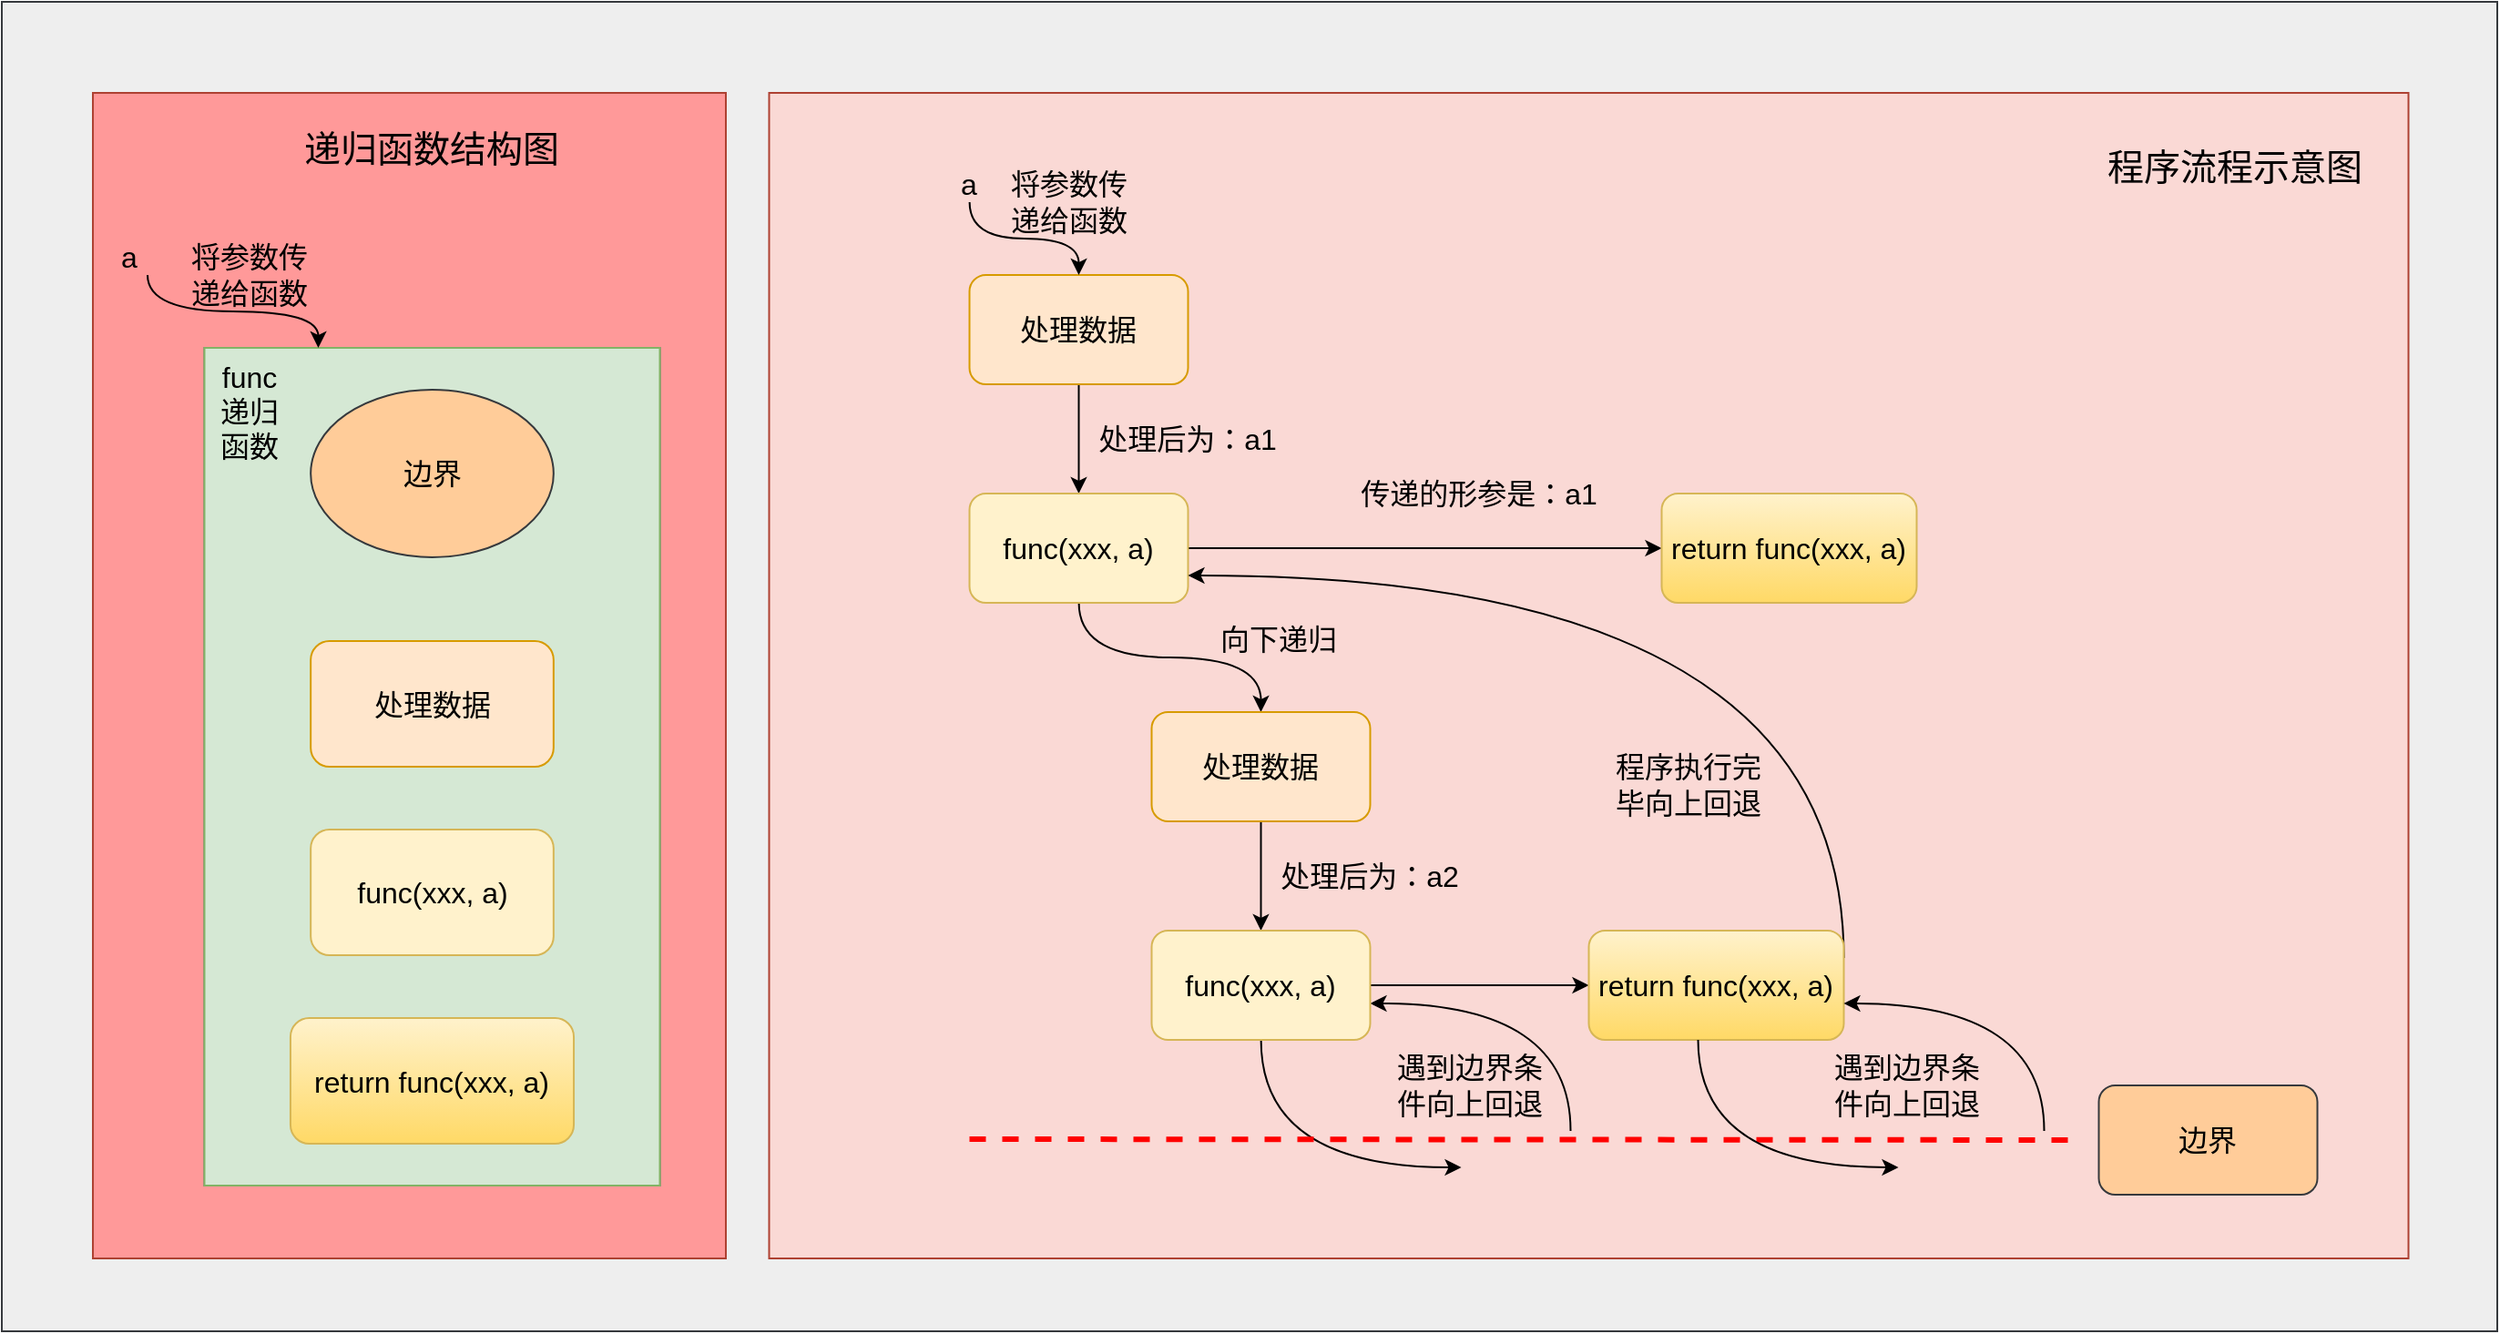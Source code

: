 <mxfile version="14.6.0" type="github">
  <diagram id="h6bib5n-3Fqupwg1RZPY" name="第 1 页">
    <mxGraphModel dx="1450" dy="898" grid="1" gridSize="10" guides="1" tooltips="1" connect="1" arrows="1" fold="1" page="1" pageScale="1" pageWidth="827" pageHeight="1169" math="0" shadow="0">
      <root>
        <mxCell id="0" />
        <mxCell id="1" parent="0" />
        <mxCell id="3ruH-57Nr0bxNuPV-yS--79" value="" style="rounded=0;whiteSpace=wrap;html=1;fillColor=#eeeeee;strokeColor=#36393d;" vertex="1" parent="1">
          <mxGeometry x="80" y="120" width="1370" height="730" as="geometry" />
        </mxCell>
        <mxCell id="3ruH-57Nr0bxNuPV-yS--67" value="" style="rounded=0;whiteSpace=wrap;html=1;strokeColor=#ae4132;fillColor=#FF9999;" vertex="1" parent="1">
          <mxGeometry x="130" y="170" width="347.5" height="640" as="geometry" />
        </mxCell>
        <mxCell id="3ruH-57Nr0bxNuPV-yS--64" value="" style="rounded=0;whiteSpace=wrap;html=1;fillColor=#fad9d5;strokeColor=#ae4132;" vertex="1" parent="1">
          <mxGeometry x="501.25" y="170" width="900" height="640" as="geometry" />
        </mxCell>
        <mxCell id="3ruH-57Nr0bxNuPV-yS--10" value="" style="group;fillColor=#f5f5f5;strokeColor=#666666;fontColor=#333333;" vertex="1" connectable="0" parent="1">
          <mxGeometry x="191.25" y="310" width="250" height="460" as="geometry" />
        </mxCell>
        <mxCell id="3ruH-57Nr0bxNuPV-yS--1" value="" style="rounded=0;whiteSpace=wrap;html=1;fillColor=#d5e8d4;strokeColor=#82b366;" vertex="1" parent="3ruH-57Nr0bxNuPV-yS--10">
          <mxGeometry width="250.0" height="460.0" as="geometry" />
        </mxCell>
        <mxCell id="3ruH-57Nr0bxNuPV-yS--6" value="" style="group" vertex="1" connectable="0" parent="3ruH-57Nr0bxNuPV-yS--10">
          <mxGeometry x="47.222" y="23" width="155.556" height="414.0" as="geometry" />
        </mxCell>
        <mxCell id="3ruH-57Nr0bxNuPV-yS--2" value="&lt;font style=&quot;font-size: 16px&quot;&gt;边界&lt;/font&gt;" style="ellipse;whiteSpace=wrap;html=1;fillColor=#ffcc99;strokeColor=#36393d;" vertex="1" parent="3ruH-57Nr0bxNuPV-yS--6">
          <mxGeometry x="11.111" width="133.333" height="92" as="geometry" />
        </mxCell>
        <mxCell id="3ruH-57Nr0bxNuPV-yS--3" value="&lt;font style=&quot;font-size: 16px&quot;&gt;处理数据&lt;/font&gt;" style="rounded=1;whiteSpace=wrap;html=1;fillColor=#ffe6cc;strokeColor=#d79b00;" vertex="1" parent="3ruH-57Nr0bxNuPV-yS--6">
          <mxGeometry x="11.111" y="138" width="133.333" height="69" as="geometry" />
        </mxCell>
        <mxCell id="3ruH-57Nr0bxNuPV-yS--4" value="&lt;span style=&quot;font-size: 16px&quot;&gt;func(xxx, a)&lt;/span&gt;" style="rounded=1;whiteSpace=wrap;html=1;fillColor=#fff2cc;strokeColor=#d6b656;" vertex="1" parent="3ruH-57Nr0bxNuPV-yS--6">
          <mxGeometry x="11.111" y="241.5" width="133.333" height="69" as="geometry" />
        </mxCell>
        <mxCell id="3ruH-57Nr0bxNuPV-yS--5" value="&lt;span style=&quot;font-size: 16px&quot;&gt;return func(xxx, a)&lt;/span&gt;" style="rounded=1;whiteSpace=wrap;html=1;fillColor=#fff2cc;strokeColor=#d6b656;gradientColor=#ffd966;" vertex="1" parent="3ruH-57Nr0bxNuPV-yS--6">
          <mxGeometry y="345" width="155.556" height="69" as="geometry" />
        </mxCell>
        <mxCell id="3ruH-57Nr0bxNuPV-yS--7" value="&lt;font style=&quot;font-size: 16px&quot;&gt;func&lt;br&gt;递归函数&lt;br&gt;&lt;/font&gt;" style="text;html=1;strokeColor=none;fillColor=none;align=center;verticalAlign=middle;whiteSpace=wrap;rounded=0;" vertex="1" parent="3ruH-57Nr0bxNuPV-yS--10">
          <mxGeometry x="2.778" y="23" width="44.444" height="23" as="geometry" />
        </mxCell>
        <mxCell id="3ruH-57Nr0bxNuPV-yS--11" value="&lt;font style=&quot;font-size: 16px&quot;&gt;a&lt;/font&gt;" style="text;html=1;strokeColor=none;fillColor=none;align=center;verticalAlign=middle;whiteSpace=wrap;rounded=0;" vertex="1" parent="1">
          <mxGeometry x="130" y="250" width="40" height="20" as="geometry" />
        </mxCell>
        <mxCell id="3ruH-57Nr0bxNuPV-yS--12" value="" style="curved=1;endArrow=classic;html=1;exitX=0.75;exitY=1;exitDx=0;exitDy=0;entryX=0.25;entryY=0;entryDx=0;entryDy=0;edgeStyle=orthogonalEdgeStyle;" edge="1" parent="1" source="3ruH-57Nr0bxNuPV-yS--11" target="3ruH-57Nr0bxNuPV-yS--1">
          <mxGeometry width="50" height="50" relative="1" as="geometry">
            <mxPoint x="221.25" y="330" as="sourcePoint" />
            <mxPoint x="261.25" y="360" as="targetPoint" />
          </mxGeometry>
        </mxCell>
        <mxCell id="3ruH-57Nr0bxNuPV-yS--13" value="&lt;font style=&quot;font-size: 16px&quot;&gt;将参数传递给函数&lt;/font&gt;" style="text;html=1;strokeColor=none;fillColor=none;align=center;verticalAlign=middle;whiteSpace=wrap;rounded=0;" vertex="1" parent="1">
          <mxGeometry x="181.25" y="260" width="70" height="20" as="geometry" />
        </mxCell>
        <mxCell id="3ruH-57Nr0bxNuPV-yS--19" style="edgeStyle=orthogonalEdgeStyle;rounded=0;orthogonalLoop=1;jettySize=auto;html=1;exitX=0.5;exitY=1;exitDx=0;exitDy=0;entryX=0.5;entryY=0;entryDx=0;entryDy=0;" edge="1" parent="1" source="3ruH-57Nr0bxNuPV-yS--16" target="3ruH-57Nr0bxNuPV-yS--17">
          <mxGeometry relative="1" as="geometry" />
        </mxCell>
        <mxCell id="3ruH-57Nr0bxNuPV-yS--16" value="&lt;font style=&quot;font-size: 16px&quot;&gt;处理数据&lt;/font&gt;" style="rounded=1;whiteSpace=wrap;html=1;fillColor=#ffe6cc;strokeColor=#d79b00;" vertex="1" parent="1">
          <mxGeometry x="611.25" y="270" width="120" height="60" as="geometry" />
        </mxCell>
        <mxCell id="3ruH-57Nr0bxNuPV-yS--21" style="edgeStyle=orthogonalEdgeStyle;rounded=0;orthogonalLoop=1;jettySize=auto;html=1;entryX=0.5;entryY=0;entryDx=0;entryDy=0;curved=1;" edge="1" parent="1" source="3ruH-57Nr0bxNuPV-yS--17" target="3ruH-57Nr0bxNuPV-yS--18">
          <mxGeometry relative="1" as="geometry" />
        </mxCell>
        <mxCell id="3ruH-57Nr0bxNuPV-yS--57" style="edgeStyle=orthogonalEdgeStyle;curved=1;rounded=0;orthogonalLoop=1;jettySize=auto;html=1;entryX=0;entryY=0.5;entryDx=0;entryDy=0;startArrow=none;startFill=0;endArrow=classic;endFill=1;strokeWidth=1;" edge="1" parent="1" source="3ruH-57Nr0bxNuPV-yS--17" target="3ruH-57Nr0bxNuPV-yS--48">
          <mxGeometry relative="1" as="geometry" />
        </mxCell>
        <mxCell id="3ruH-57Nr0bxNuPV-yS--17" value="&lt;font style=&quot;font-size: 16px&quot;&gt;func(xxx, a)&lt;/font&gt;" style="rounded=1;whiteSpace=wrap;html=1;fillColor=#fff2cc;strokeColor=#d6b656;" vertex="1" parent="1">
          <mxGeometry x="611.25" y="390" width="120" height="60" as="geometry" />
        </mxCell>
        <mxCell id="3ruH-57Nr0bxNuPV-yS--22" style="edgeStyle=orthogonalEdgeStyle;curved=1;rounded=0;orthogonalLoop=1;jettySize=auto;html=1;entryX=0.5;entryY=0;entryDx=0;entryDy=0;" edge="1" parent="1" source="3ruH-57Nr0bxNuPV-yS--18" target="3ruH-57Nr0bxNuPV-yS--20">
          <mxGeometry relative="1" as="geometry" />
        </mxCell>
        <mxCell id="3ruH-57Nr0bxNuPV-yS--18" value="&lt;font style=&quot;font-size: 16px&quot;&gt;处理数据&lt;/font&gt;" style="rounded=1;whiteSpace=wrap;html=1;fillColor=#ffe6cc;strokeColor=#d79b00;" vertex="1" parent="1">
          <mxGeometry x="711.25" y="510" width="120" height="60" as="geometry" />
        </mxCell>
        <mxCell id="3ruH-57Nr0bxNuPV-yS--34" style="edgeStyle=orthogonalEdgeStyle;curved=1;rounded=0;orthogonalLoop=1;jettySize=auto;html=1;strokeWidth=1;" edge="1" parent="1" source="3ruH-57Nr0bxNuPV-yS--20">
          <mxGeometry relative="1" as="geometry">
            <mxPoint x="881.25" y="760" as="targetPoint" />
            <Array as="points">
              <mxPoint x="771.25" y="760" />
            </Array>
          </mxGeometry>
        </mxCell>
        <mxCell id="3ruH-57Nr0bxNuPV-yS--36" style="edgeStyle=orthogonalEdgeStyle;curved=1;rounded=0;orthogonalLoop=1;jettySize=auto;html=1;strokeWidth=1;startArrow=classic;startFill=1;endArrow=none;endFill=0;" edge="1" parent="1" source="3ruH-57Nr0bxNuPV-yS--20">
          <mxGeometry relative="1" as="geometry">
            <mxPoint x="941.25" y="740" as="targetPoint" />
            <Array as="points">
              <mxPoint x="941.25" y="670" />
            </Array>
          </mxGeometry>
        </mxCell>
        <mxCell id="3ruH-57Nr0bxNuPV-yS--41" style="edgeStyle=orthogonalEdgeStyle;curved=1;rounded=0;orthogonalLoop=1;jettySize=auto;html=1;entryX=0;entryY=0.5;entryDx=0;entryDy=0;startArrow=none;startFill=0;endArrow=classic;endFill=1;strokeWidth=1;" edge="1" parent="1" source="3ruH-57Nr0bxNuPV-yS--20" target="3ruH-57Nr0bxNuPV-yS--39">
          <mxGeometry relative="1" as="geometry" />
        </mxCell>
        <mxCell id="3ruH-57Nr0bxNuPV-yS--20" value="&lt;font style=&quot;font-size: 16px&quot;&gt;func(xxx, a)&lt;/font&gt;" style="rounded=1;whiteSpace=wrap;html=1;fillColor=#fff2cc;strokeColor=#d6b656;" vertex="1" parent="1">
          <mxGeometry x="711.25" y="630" width="120" height="60" as="geometry" />
        </mxCell>
        <mxCell id="3ruH-57Nr0bxNuPV-yS--25" style="edgeStyle=orthogonalEdgeStyle;rounded=0;orthogonalLoop=1;jettySize=auto;html=1;entryX=0.5;entryY=0;entryDx=0;entryDy=0;curved=1;" edge="1" parent="1" source="3ruH-57Nr0bxNuPV-yS--23" target="3ruH-57Nr0bxNuPV-yS--16">
          <mxGeometry relative="1" as="geometry" />
        </mxCell>
        <mxCell id="3ruH-57Nr0bxNuPV-yS--23" value="&lt;font style=&quot;font-size: 16px&quot;&gt;a&lt;/font&gt;" style="text;html=1;strokeColor=none;fillColor=none;align=center;verticalAlign=middle;whiteSpace=wrap;rounded=0;" vertex="1" parent="1">
          <mxGeometry x="591.25" y="210" width="40" height="20" as="geometry" />
        </mxCell>
        <mxCell id="3ruH-57Nr0bxNuPV-yS--26" value="&lt;font style=&quot;font-size: 16px&quot;&gt;将参数传递给函数&lt;/font&gt;" style="text;html=1;strokeColor=none;fillColor=none;align=center;verticalAlign=middle;whiteSpace=wrap;rounded=0;" vertex="1" parent="1">
          <mxGeometry x="631.25" y="220" width="70" height="20" as="geometry" />
        </mxCell>
        <mxCell id="3ruH-57Nr0bxNuPV-yS--27" value="&lt;font style=&quot;font-size: 16px&quot;&gt;向下递归&lt;/font&gt;" style="text;html=1;strokeColor=none;fillColor=none;align=center;verticalAlign=middle;whiteSpace=wrap;rounded=0;" vertex="1" parent="1">
          <mxGeometry x="731.25" y="460" width="100" height="20" as="geometry" />
        </mxCell>
        <mxCell id="3ruH-57Nr0bxNuPV-yS--28" value="&lt;font style=&quot;font-size: 16px&quot;&gt;处理后为：a1&lt;/font&gt;" style="text;html=1;strokeColor=none;fillColor=none;align=center;verticalAlign=middle;whiteSpace=wrap;rounded=0;" vertex="1" parent="1">
          <mxGeometry x="681.25" y="350" width="100" height="20" as="geometry" />
        </mxCell>
        <mxCell id="3ruH-57Nr0bxNuPV-yS--29" value="&lt;font style=&quot;font-size: 16px&quot;&gt;处理后为：a2&lt;/font&gt;" style="text;html=1;strokeColor=none;fillColor=none;align=center;verticalAlign=middle;whiteSpace=wrap;rounded=0;" vertex="1" parent="1">
          <mxGeometry x="781.25" y="590" width="100" height="20" as="geometry" />
        </mxCell>
        <mxCell id="3ruH-57Nr0bxNuPV-yS--30" value="" style="endArrow=none;dashed=1;html=1;strokeWidth=3;strokeColor=#FF0000;" edge="1" parent="1">
          <mxGeometry width="50" height="50" relative="1" as="geometry">
            <mxPoint x="611.25" y="744.5" as="sourcePoint" />
            <mxPoint x="1221.25" y="745" as="targetPoint" />
          </mxGeometry>
        </mxCell>
        <mxCell id="3ruH-57Nr0bxNuPV-yS--37" value="&lt;font style=&quot;font-size: 16px&quot;&gt;边界&lt;/font&gt;" style="rounded=1;whiteSpace=wrap;html=1;fillColor=#ffcc99;strokeColor=#36393d;" vertex="1" parent="1">
          <mxGeometry x="1231.25" y="715" width="120" height="60" as="geometry" />
        </mxCell>
        <mxCell id="3ruH-57Nr0bxNuPV-yS--38" value="&lt;font style=&quot;font-size: 16px&quot;&gt;遇到边界条件向上回退&lt;/font&gt;" style="text;html=1;strokeColor=none;fillColor=none;align=center;verticalAlign=middle;whiteSpace=wrap;rounded=0;" vertex="1" parent="1">
          <mxGeometry x="1081.25" y="705" width="90" height="20" as="geometry" />
        </mxCell>
        <mxCell id="3ruH-57Nr0bxNuPV-yS--58" style="edgeStyle=orthogonalEdgeStyle;curved=1;rounded=0;orthogonalLoop=1;jettySize=auto;html=1;entryX=1;entryY=0.75;entryDx=0;entryDy=0;startArrow=none;startFill=0;endArrow=classic;endFill=1;strokeWidth=1;exitX=1;exitY=0.25;exitDx=0;exitDy=0;" edge="1" parent="1" source="3ruH-57Nr0bxNuPV-yS--39" target="3ruH-57Nr0bxNuPV-yS--17">
          <mxGeometry relative="1" as="geometry">
            <Array as="points">
              <mxPoint x="1091.25" y="435" />
            </Array>
          </mxGeometry>
        </mxCell>
        <mxCell id="3ruH-57Nr0bxNuPV-yS--39" value="&lt;font style=&quot;font-size: 16px&quot;&gt;return func(xxx, a)&lt;/font&gt;" style="rounded=1;whiteSpace=wrap;html=1;fillColor=#fff2cc;strokeColor=#d6b656;gradientColor=#ffd966;" vertex="1" parent="1">
          <mxGeometry x="951.25" y="630" width="140" height="60" as="geometry" />
        </mxCell>
        <mxCell id="3ruH-57Nr0bxNuPV-yS--43" style="edgeStyle=orthogonalEdgeStyle;curved=1;rounded=0;orthogonalLoop=1;jettySize=auto;html=1;strokeWidth=1;" edge="1" parent="1">
          <mxGeometry relative="1" as="geometry">
            <mxPoint x="1121.25" y="760" as="targetPoint" />
            <mxPoint x="1011.25" y="690" as="sourcePoint" />
            <Array as="points">
              <mxPoint x="1011.25" y="760" />
            </Array>
          </mxGeometry>
        </mxCell>
        <mxCell id="3ruH-57Nr0bxNuPV-yS--44" style="edgeStyle=orthogonalEdgeStyle;curved=1;rounded=0;orthogonalLoop=1;jettySize=auto;html=1;strokeWidth=1;startArrow=classic;startFill=1;endArrow=none;endFill=0;" edge="1" parent="1">
          <mxGeometry relative="1" as="geometry">
            <mxPoint x="1201.25" y="740" as="targetPoint" />
            <mxPoint x="1091.25" y="670" as="sourcePoint" />
            <Array as="points">
              <mxPoint x="1201.25" y="670" />
            </Array>
          </mxGeometry>
        </mxCell>
        <mxCell id="3ruH-57Nr0bxNuPV-yS--45" value="&lt;font style=&quot;font-size: 16px&quot;&gt;遇到边界条件向上回退&lt;/font&gt;" style="text;html=1;strokeColor=none;fillColor=none;align=center;verticalAlign=middle;whiteSpace=wrap;rounded=0;" vertex="1" parent="1">
          <mxGeometry x="841.25" y="705" width="90" height="20" as="geometry" />
        </mxCell>
        <mxCell id="3ruH-57Nr0bxNuPV-yS--47" value="&lt;font style=&quot;font-size: 16px&quot;&gt;程序执行完毕向上回退&lt;/font&gt;" style="text;html=1;strokeColor=none;fillColor=none;align=center;verticalAlign=middle;whiteSpace=wrap;rounded=0;" vertex="1" parent="1">
          <mxGeometry x="961.25" y="540" width="90" height="20" as="geometry" />
        </mxCell>
        <mxCell id="3ruH-57Nr0bxNuPV-yS--48" value="&lt;font style=&quot;font-size: 16px&quot;&gt;return func(xxx, a)&lt;/font&gt;" style="rounded=1;whiteSpace=wrap;html=1;fillColor=#fff2cc;strokeColor=#d6b656;gradientColor=#ffd966;" vertex="1" parent="1">
          <mxGeometry x="991.25" y="390" width="140" height="60" as="geometry" />
        </mxCell>
        <mxCell id="3ruH-57Nr0bxNuPV-yS--60" value="&lt;font style=&quot;font-size: 16px&quot;&gt;传递的形参是：a1&lt;/font&gt;" style="text;html=1;strokeColor=none;fillColor=none;align=center;verticalAlign=middle;whiteSpace=wrap;rounded=0;" vertex="1" parent="1">
          <mxGeometry x="821.25" y="380" width="140" height="20" as="geometry" />
        </mxCell>
        <mxCell id="3ruH-57Nr0bxNuPV-yS--66" value="&lt;font style=&quot;font-size: 20px&quot;&gt;程序流程示意图&lt;/font&gt;" style="text;html=1;strokeColor=none;fillColor=none;align=center;verticalAlign=middle;whiteSpace=wrap;rounded=0;" vertex="1" parent="1">
          <mxGeometry x="1231.25" y="200" width="150" height="20" as="geometry" />
        </mxCell>
        <mxCell id="3ruH-57Nr0bxNuPV-yS--76" value="&lt;span style=&quot;font-size: 20px&quot;&gt;递归函数结构图&lt;/span&gt;" style="text;html=1;strokeColor=none;fillColor=none;align=center;verticalAlign=middle;whiteSpace=wrap;rounded=0;" vertex="1" parent="1">
          <mxGeometry x="241.25" y="190" width="150" height="20" as="geometry" />
        </mxCell>
      </root>
    </mxGraphModel>
  </diagram>
</mxfile>
